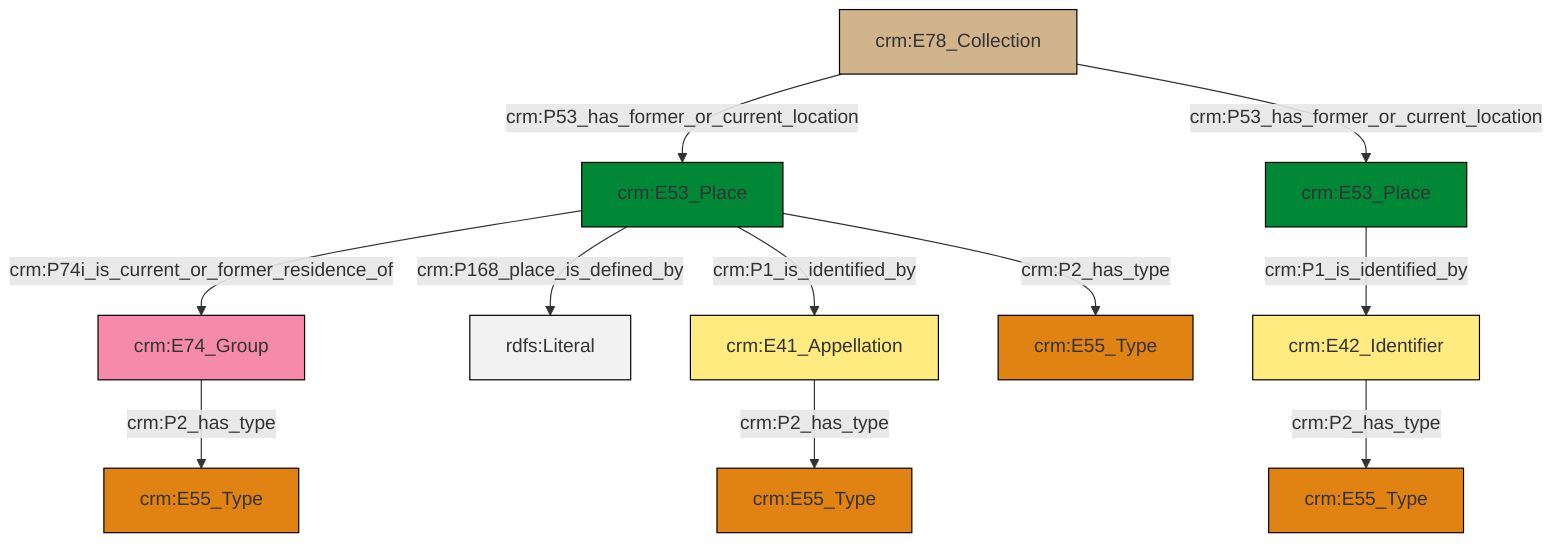 graph TD
classDef Literal fill:#f2f2f2,stroke:#000000;
classDef CRM_Entity fill:#FFFFFF,stroke:#000000;
classDef Temporal_Entity fill:#00C9E6, stroke:#000000;
classDef Type fill:#E18312, stroke:#000000;
classDef Time-Span fill:#2C9C91, stroke:#000000;
classDef Appellation fill:#FFEB7F, stroke:#000000;
classDef Place fill:#008836, stroke:#000000;
classDef Persistent_Item fill:#B266B2, stroke:#000000;
classDef Conceptual_Object fill:#FFD700, stroke:#000000;
classDef Physical_Thing fill:#D2B48C, stroke:#000000;
classDef Actor fill:#f58aad, stroke:#000000;
classDef PC_Classes fill:#4ce600, stroke:#000000;
classDef Multi fill:#cccccc,stroke:#000000;

0["crm:E74_Group"]:::Actor -->|crm:P2_has_type| 1["crm:E55_Type"]:::Type
2["crm:E78_Collection"]:::Physical_Thing -->|crm:P53_has_former_or_current_location| 3["crm:E53_Place"]:::Place
5["crm:E41_Appellation"]:::Appellation -->|crm:P2_has_type| 6["crm:E55_Type"]:::Type
2["crm:E78_Collection"]:::Physical_Thing -->|crm:P53_has_former_or_current_location| 8["crm:E53_Place"]:::Place
3["crm:E53_Place"]:::Place -->|crm:P74i_is_current_or_former_residence_of| 0["crm:E74_Group"]:::Actor
8["crm:E53_Place"]:::Place -->|crm:P1_is_identified_by| 9["crm:E42_Identifier"]:::Appellation
3["crm:E53_Place"]:::Place -->|crm:P168_place_is_defined_by| 13[rdfs:Literal]:::Literal
3["crm:E53_Place"]:::Place -->|crm:P1_is_identified_by| 5["crm:E41_Appellation"]:::Appellation
9["crm:E42_Identifier"]:::Appellation -->|crm:P2_has_type| 11["crm:E55_Type"]:::Type
3["crm:E53_Place"]:::Place -->|crm:P2_has_type| 14["crm:E55_Type"]:::Type
